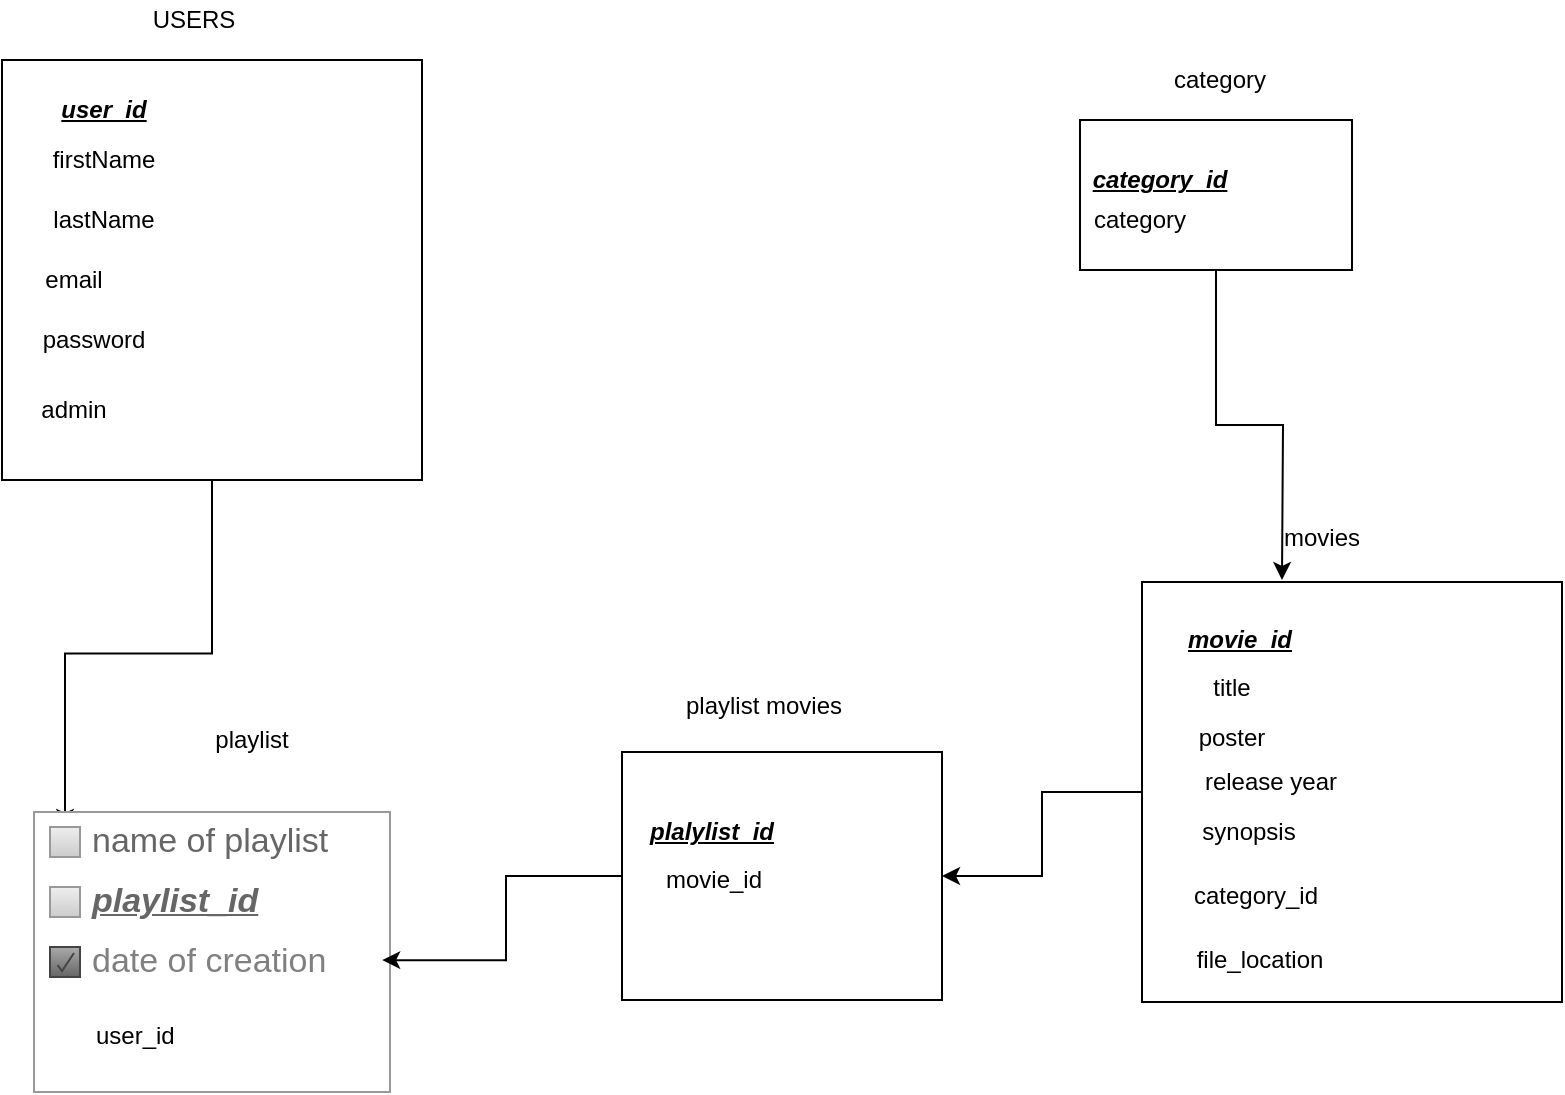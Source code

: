 <mxfile version="12.2.0" type="github" pages="1"><diagram id="UyZuhWAPTCQOBVQUMuw2" name="Page-1"><mxGraphModel dx="1362" dy="650" grid="1" gridSize="10" guides="1" tooltips="1" connect="1" arrows="1" fold="1" page="1" pageScale="1" pageWidth="850" pageHeight="1100" math="0" shadow="0"><root><mxCell id="0"/><mxCell id="1" parent="0"/><mxCell id="ZxlvdaVVcgIuEj6jtKQm-86" style="edgeStyle=orthogonalEdgeStyle;rounded=0;orthogonalLoop=1;jettySize=auto;html=1;exitX=0.5;exitY=1;exitDx=0;exitDy=0;" edge="1" parent="1" source="ZxlvdaVVcgIuEj6jtKQm-1" target="ZxlvdaVVcgIuEj6jtKQm-38"><mxGeometry relative="1" as="geometry"/></mxCell><mxCell id="ZxlvdaVVcgIuEj6jtKQm-1" value="" style="whiteSpace=wrap;html=1;aspect=fixed;" vertex="1" parent="1"><mxGeometry x="20" y="250" width="210" height="210" as="geometry"/></mxCell><mxCell id="ZxlvdaVVcgIuEj6jtKQm-2" value="USERS" style="text;html=1;strokeColor=none;fillColor=none;align=center;verticalAlign=middle;whiteSpace=wrap;rounded=0;" vertex="1" parent="1"><mxGeometry x="96" y="220" width="40" height="20" as="geometry"/></mxCell><mxCell id="ZxlvdaVVcgIuEj6jtKQm-3" value="&lt;u&gt;&lt;b&gt;&lt;i&gt;user_id&lt;/i&gt;&lt;/b&gt;&lt;/u&gt;" style="text;html=1;strokeColor=none;fillColor=none;align=center;verticalAlign=middle;whiteSpace=wrap;rounded=0;" vertex="1" parent="1"><mxGeometry x="36" y="260" width="70" height="30" as="geometry"/></mxCell><mxCell id="ZxlvdaVVcgIuEj6jtKQm-4" value="firstName" style="text;html=1;strokeColor=none;fillColor=none;align=center;verticalAlign=middle;whiteSpace=wrap;rounded=0;" vertex="1" parent="1"><mxGeometry x="51" y="290" width="40" height="20" as="geometry"/></mxCell><mxCell id="ZxlvdaVVcgIuEj6jtKQm-7" value="lastName" style="text;html=1;strokeColor=none;fillColor=none;align=center;verticalAlign=middle;whiteSpace=wrap;rounded=0;" vertex="1" parent="1"><mxGeometry x="51" y="320" width="40" height="20" as="geometry"/></mxCell><mxCell id="ZxlvdaVVcgIuEj6jtKQm-10" value="email" style="text;html=1;strokeColor=none;fillColor=none;align=center;verticalAlign=middle;whiteSpace=wrap;rounded=0;" vertex="1" parent="1"><mxGeometry x="36" y="350" width="40" height="20" as="geometry"/></mxCell><mxCell id="ZxlvdaVVcgIuEj6jtKQm-11" value="password" style="text;html=1;strokeColor=none;fillColor=none;align=center;verticalAlign=middle;whiteSpace=wrap;rounded=0;" vertex="1" parent="1"><mxGeometry x="46" y="380" width="40" height="20" as="geometry"/></mxCell><mxCell id="ZxlvdaVVcgIuEj6jtKQm-12" value="admin" style="text;html=1;strokeColor=none;fillColor=none;align=center;verticalAlign=middle;whiteSpace=wrap;rounded=0;" vertex="1" parent="1"><mxGeometry x="36" y="415" width="40" height="20" as="geometry"/></mxCell><mxCell id="ZxlvdaVVcgIuEj6jtKQm-37" value="" style="strokeWidth=1;shadow=0;dashed=0;align=center;html=1;shape=mxgraph.mockup.forms.rrect;rSize=0;strokeColor=#999999;fillColor=#ffffff;recursiveResize=0;" vertex="1" parent="1"><mxGeometry x="36" y="626" width="178" height="140" as="geometry"/></mxCell><mxCell id="ZxlvdaVVcgIuEj6jtKQm-38" value="name of playlist" style="strokeWidth=1;shadow=0;dashed=0;align=center;html=1;shape=mxgraph.mockup.forms.rrect;rSize=0;fillColor=#eeeeee;strokeColor=#999999;gradientColor=#cccccc;align=left;spacingLeft=4;fontSize=17;fontColor=#666666;labelPosition=right;" vertex="1" parent="ZxlvdaVVcgIuEj6jtKQm-37"><mxGeometry x="8" y="7.5" width="15" height="15" as="geometry"/></mxCell><mxCell id="ZxlvdaVVcgIuEj6jtKQm-39" value="&lt;b&gt;&lt;i&gt;&lt;u&gt;playlist_id&lt;/u&gt;&lt;/i&gt;&lt;/b&gt;" style="strokeWidth=1;shadow=0;dashed=0;align=center;html=1;shape=mxgraph.mockup.forms.rrect;rSize=0;fillColor=#eeeeee;strokeColor=#999999;gradientColor=#cccccc;align=left;spacingLeft=4;fontSize=17;fontColor=#666666;labelPosition=right;" vertex="1" parent="ZxlvdaVVcgIuEj6jtKQm-37"><mxGeometry x="8" y="37.5" width="15" height="15" as="geometry"/></mxCell><mxCell id="ZxlvdaVVcgIuEj6jtKQm-40" value="&lt;font color=&quot;#808080&quot;&gt;date of creation&lt;/font&gt;" style="strokeWidth=1;shadow=0;dashed=0;align=center;html=1;shape=mxgraph.mockup.forms.checkbox;rSize=0;resizable=0;fillColor=#aaaaaa;strokeColor=#444444;gradientColor=#666666;align=left;spacingLeft=4;fontSize=17;fontColor=#008cff;labelPosition=right;" vertex="1" parent="ZxlvdaVVcgIuEj6jtKQm-37"><mxGeometry x="8" y="67.5" width="15" height="15" as="geometry"/></mxCell><mxCell id="ZxlvdaVVcgIuEj6jtKQm-85" value="user_id" style="text;html=1;" vertex="1" parent="ZxlvdaVVcgIuEj6jtKQm-37"><mxGeometry x="29" y="97.5" width="60" height="30" as="geometry"/></mxCell><mxCell id="ZxlvdaVVcgIuEj6jtKQm-54" value="playlist" style="text;html=1;strokeColor=none;fillColor=none;align=center;verticalAlign=middle;whiteSpace=wrap;rounded=0;" vertex="1" parent="1"><mxGeometry x="125" y="580" width="40" height="20" as="geometry"/></mxCell><mxCell id="ZxlvdaVVcgIuEj6jtKQm-87" style="edgeStyle=orthogonalEdgeStyle;rounded=0;orthogonalLoop=1;jettySize=auto;html=1;entryX=1;entryY=0.5;entryDx=0;entryDy=0;" edge="1" parent="1" source="ZxlvdaVVcgIuEj6jtKQm-65" target="ZxlvdaVVcgIuEj6jtKQm-81"><mxGeometry relative="1" as="geometry"/></mxCell><mxCell id="ZxlvdaVVcgIuEj6jtKQm-65" value="" style="whiteSpace=wrap;html=1;aspect=fixed;" vertex="1" parent="1"><mxGeometry x="590" y="511" width="210" height="210" as="geometry"/></mxCell><mxCell id="ZxlvdaVVcgIuEj6jtKQm-66" value="file_location" style="text;html=1;strokeColor=none;fillColor=none;align=center;verticalAlign=middle;whiteSpace=wrap;rounded=0;" vertex="1" parent="1"><mxGeometry x="629" y="690" width="40" height="20" as="geometry"/></mxCell><mxCell id="ZxlvdaVVcgIuEj6jtKQm-67" value="movies" style="text;html=1;resizable=0;points=[];autosize=1;align=left;verticalAlign=top;spacingTop=-4;" vertex="1" parent="1"><mxGeometry x="659" y="479" width="50" height="20" as="geometry"/></mxCell><mxCell id="ZxlvdaVVcgIuEj6jtKQm-68" value="category_id" style="text;html=1;strokeColor=none;fillColor=none;align=center;verticalAlign=middle;whiteSpace=wrap;rounded=0;" vertex="1" parent="1"><mxGeometry x="619" y="658" width="56" height="20" as="geometry"/></mxCell><mxCell id="ZxlvdaVVcgIuEj6jtKQm-69" value="&lt;b&gt;&lt;i&gt;&lt;u&gt;movie_id&lt;/u&gt;&lt;/i&gt;&lt;/b&gt;" style="text;html=1;strokeColor=none;fillColor=none;align=center;verticalAlign=middle;whiteSpace=wrap;rounded=0;" vertex="1" parent="1"><mxGeometry x="619" y="530" width="40" height="20" as="geometry"/></mxCell><mxCell id="ZxlvdaVVcgIuEj6jtKQm-71" value="title" style="text;html=1;strokeColor=none;fillColor=none;align=center;verticalAlign=middle;whiteSpace=wrap;rounded=0;" vertex="1" parent="1"><mxGeometry x="614.5" y="554" width="40" height="20" as="geometry"/></mxCell><mxCell id="ZxlvdaVVcgIuEj6jtKQm-72" value="poster" style="text;html=1;strokeColor=none;fillColor=none;align=center;verticalAlign=middle;whiteSpace=wrap;rounded=0;" vertex="1" parent="1"><mxGeometry x="614.5" y="579" width="40" height="20" as="geometry"/></mxCell><mxCell id="ZxlvdaVVcgIuEj6jtKQm-73" value="release year" style="text;html=1;strokeColor=none;fillColor=none;align=center;verticalAlign=middle;whiteSpace=wrap;rounded=0;" vertex="1" parent="1"><mxGeometry x="619" y="601" width="71" height="20" as="geometry"/></mxCell><mxCell id="ZxlvdaVVcgIuEj6jtKQm-74" value="synopsis" style="text;html=1;strokeColor=none;fillColor=none;align=center;verticalAlign=middle;whiteSpace=wrap;rounded=0;" vertex="1" parent="1"><mxGeometry x="618" y="626" width="51" height="20" as="geometry"/></mxCell><mxCell id="ZxlvdaVVcgIuEj6jtKQm-80" value="playlist movies" style="text;html=1;" vertex="1" parent="1"><mxGeometry x="360" y="559" width="50" height="30" as="geometry"/></mxCell><mxCell id="ZxlvdaVVcgIuEj6jtKQm-88" style="edgeStyle=orthogonalEdgeStyle;rounded=0;orthogonalLoop=1;jettySize=auto;html=1;entryX=0.978;entryY=0.529;entryDx=0;entryDy=0;entryPerimeter=0;" edge="1" parent="1" source="ZxlvdaVVcgIuEj6jtKQm-81" target="ZxlvdaVVcgIuEj6jtKQm-37"><mxGeometry relative="1" as="geometry"/></mxCell><mxCell id="ZxlvdaVVcgIuEj6jtKQm-81" value="" style="rounded=0;whiteSpace=wrap;html=1;" vertex="1" parent="1"><mxGeometry x="330" y="596" width="160" height="124" as="geometry"/></mxCell><mxCell id="ZxlvdaVVcgIuEj6jtKQm-82" value="&lt;b&gt;&lt;i&gt;&lt;u&gt;plalylist_id&lt;/u&gt;&lt;/i&gt;&lt;/b&gt;" style="text;html=1;strokeColor=none;fillColor=none;align=center;verticalAlign=middle;whiteSpace=wrap;rounded=0;" vertex="1" parent="1"><mxGeometry x="355" y="626" width="40" height="20" as="geometry"/></mxCell><mxCell id="ZxlvdaVVcgIuEj6jtKQm-83" value="movie_id" style="text;html=1;" vertex="1" parent="1"><mxGeometry x="350" y="646" width="50" height="30" as="geometry"/></mxCell><mxCell id="ZxlvdaVVcgIuEj6jtKQm-93" style="edgeStyle=orthogonalEdgeStyle;rounded=0;orthogonalLoop=1;jettySize=auto;html=1;" edge="1" parent="1" source="ZxlvdaVVcgIuEj6jtKQm-89"><mxGeometry relative="1" as="geometry"><mxPoint x="660" y="510" as="targetPoint"/></mxGeometry></mxCell><mxCell id="ZxlvdaVVcgIuEj6jtKQm-89" value="" style="rounded=0;whiteSpace=wrap;html=1;" vertex="1" parent="1"><mxGeometry x="559" y="280" width="136" height="75" as="geometry"/></mxCell><mxCell id="ZxlvdaVVcgIuEj6jtKQm-90" value="category" style="text;html=1;strokeColor=none;fillColor=none;align=center;verticalAlign=middle;whiteSpace=wrap;rounded=0;" vertex="1" parent="1"><mxGeometry x="609" y="250" width="40" height="20" as="geometry"/></mxCell><mxCell id="ZxlvdaVVcgIuEj6jtKQm-91" value="&lt;b&gt;&lt;i&gt;&lt;u&gt;category_id&lt;/u&gt;&lt;/i&gt;&lt;/b&gt;" style="text;html=1;strokeColor=none;fillColor=none;align=center;verticalAlign=middle;whiteSpace=wrap;rounded=0;" vertex="1" parent="1"><mxGeometry x="579" y="300" width="40" height="20" as="geometry"/></mxCell><mxCell id="ZxlvdaVVcgIuEj6jtKQm-92" value="category" style="text;html=1;strokeColor=none;fillColor=none;align=center;verticalAlign=middle;whiteSpace=wrap;rounded=0;" vertex="1" parent="1"><mxGeometry x="569" y="320" width="40" height="20" as="geometry"/></mxCell></root></mxGraphModel></diagram></mxfile>